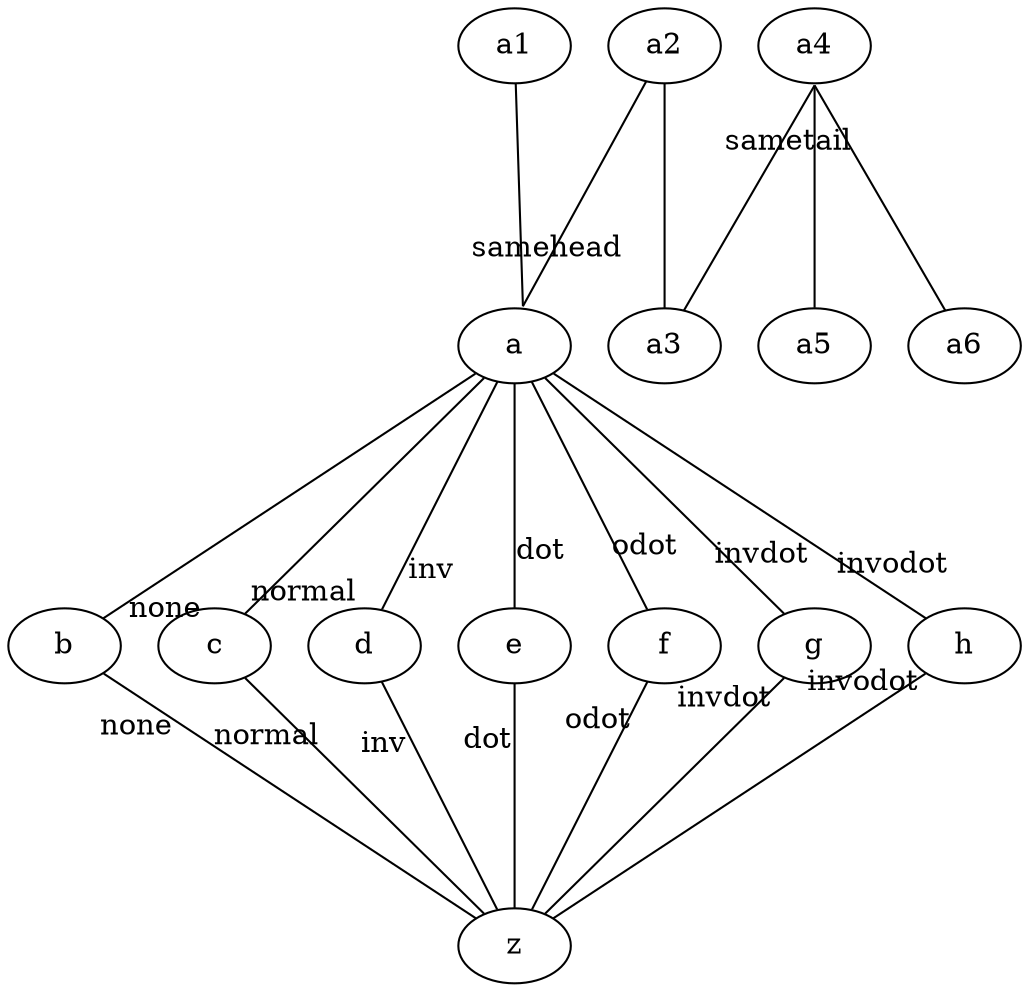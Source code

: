 digraph G {
  // to avoid confusion, remember this: it's spelt tail/head, but it's read start/end

  ranksep=1.5            // leave some space for the head/taillabels
	edge [arrowsize=2]     // emphasize theatrically
  edge [dir=none]        // show only explicitly given head/tails
  edge [labeldistance=3] // put head/tail labels farther from the node

  // currently (dot "gviz 1.7.3b") samearrowhead/samearrowtail doesn't work :-(
  a1 -> a  [samehead=ahead samearrowhead=1 headlabel=samehead]
  a2 -> a  [samehead=ahead samearrowhead=1 arrowhead=inv]
  a2 -> a3 [sametail=a2tail]
  a4 -> a3 [sametail=a4tail samearrowtail=1] // only the "middle" edge in group should have arrow
  a4 -> a5 [sametail=a4tail arrowtail=inv samearrowtail=1 taillabel=sametail]
  a4 -> a6 [sametail=a4tail samearrowtail=1] // only the "middle" edge in group should have arrow

	a -> b [arrowhead=none    headlabel=none   ]
	a -> c [arrowhead=normal  headlabel=normal ]
	a -> d [arrowhead=inv     headlabel=inv    ]
	a -> e [arrowhead=dot     headlabel=dot    ]
	a -> f [arrowhead=odot    headlabel=odot   ]
	a -> g [arrowhead=invdot  headlabel=invdot ]
	a -> h [arrowhead=invodot headlabel=invodot]

	b -> z [arrowtail=none   	taillabel=none   ]
	c -> z [arrowtail=normal 	taillabel=normal ]
	d -> z [arrowtail=inv    	taillabel=inv    ]
	e -> z [arrowtail=dot    	taillabel=dot    ]
	f -> z [arrowtail=odot   	taillabel=odot   ]
	g -> z [arrowtail=invdot 	taillabel=invdot ]
	h -> z [arrowtail=invodot	taillabel=invodot]

}
